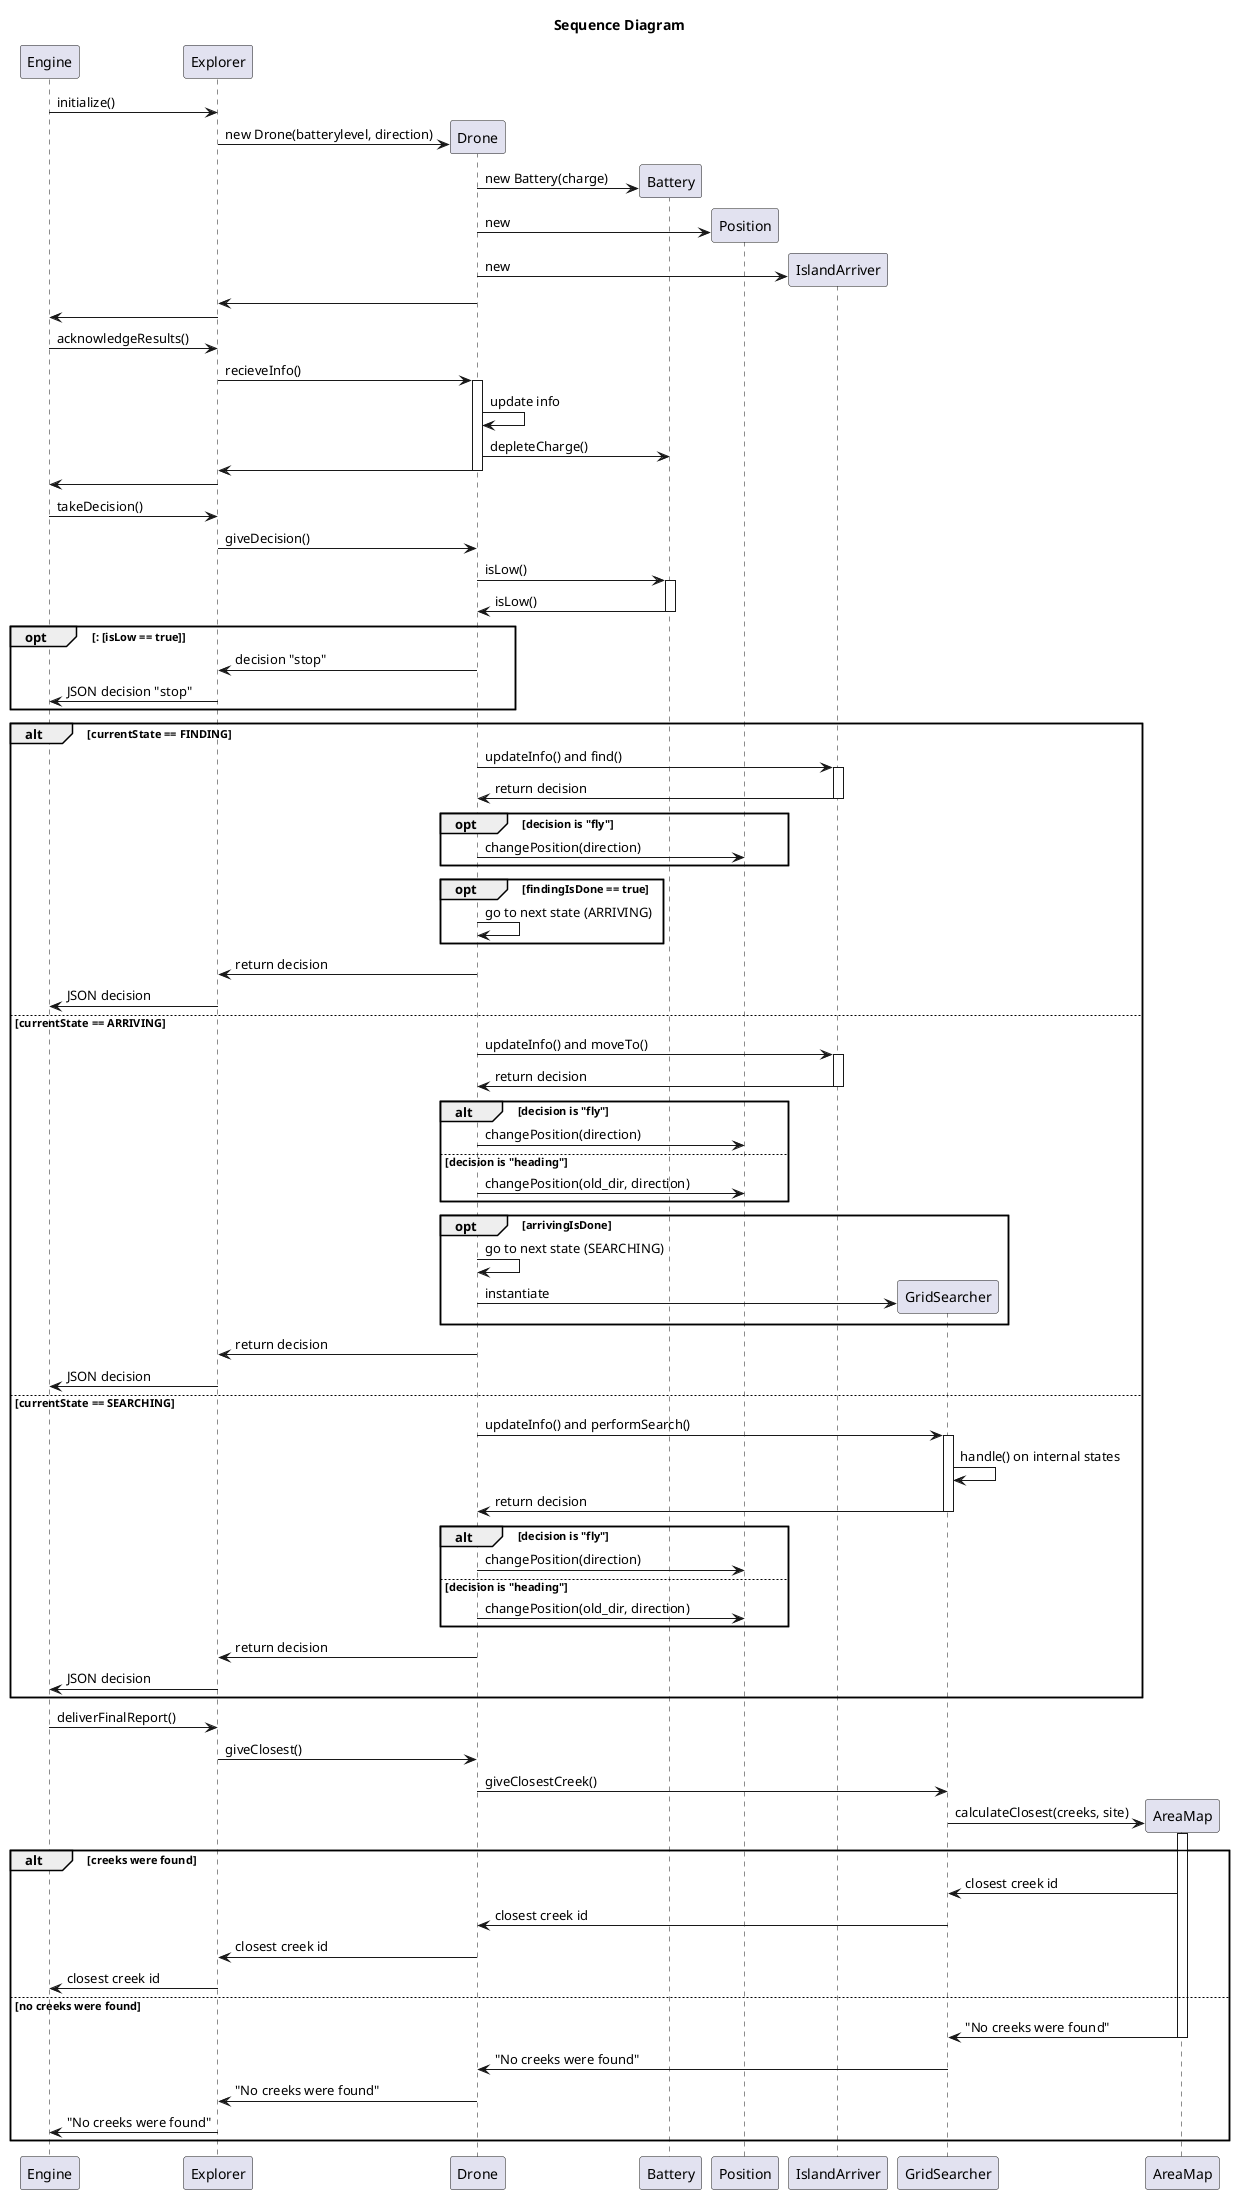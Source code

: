 @startuml Sequence Diagram

title "Sequence Diagram"

participant Engine
participant Explorer

Engine -> Explorer : initialize()
create Drone
Explorer -> Drone : new Drone(batterylevel, direction)
create Battery
Drone -> Battery : new Battery(charge)
create Position
Drone -> Position : new
create IslandArriver
Drone -> IslandArriver : new
Explorer <- Drone
Engine <- Explorer



Engine -> Explorer : acknowledgeResults()
Explorer -> Drone ++ : recieveInfo()
Drone -> Drone : update info
Drone -> Battery : depleteCharge()
Explorer <- Drone --
Engine <- Explorer

Engine -> Explorer : takeDecision()
Explorer -> Drone : giveDecision()
Drone -> Battery ++: isLow()
Drone <- Battery --: isLow()

opt : [isLow == true]
    Explorer <- Drone : decision "stop"
    Engine <- Explorer : JSON decision "stop"
end

alt currentState == FINDING
    Drone -> IslandArriver ++: updateInfo() and find()
    Drone <- IslandArriver --: return decision
    opt decision is "fly"
        Drone -> Position : changePosition(direction)
    end
    opt findingIsDone == true
        Drone -> Drone : go to next state (ARRIVING)
    end
    Explorer <- Drone : return decision
    Engine <- Explorer : JSON decision
else currentState == ARRIVING
    Drone -> IslandArriver ++ : updateInfo() and moveTo()
    Drone <- IslandArriver -- : return decision
    alt decision is "fly"
        Drone -> Position : changePosition(direction)
    else decision is "heading"
        Drone -> Position : changePosition(old_dir, direction)
    end
    opt arrivingIsDone
        Drone -> Drone : go to next state (SEARCHING)
        create GridSearcher
        Drone -> GridSearcher : instantiate
    end
    Explorer <- Drone : return decision
    Engine <- Explorer : JSON decision
else currentState == SEARCHING
    Drone -> GridSearcher ++: updateInfo() and performSearch()
    GridSearcher -> GridSearcher : handle() on internal states
    Drone <- GridSearcher -- : return decision
    alt decision is "fly"
        Drone -> Position : changePosition(direction)
    else decision is "heading"
        Drone -> Position : changePosition(old_dir, direction)
    end
    Explorer <- Drone : return decision
    Engine <- Explorer : JSON decision
end

Engine -> Explorer : deliverFinalReport()
Explorer -> Drone : giveClosest()
Drone -> GridSearcher : giveClosestCreek()
create AreaMap
GridSearcher -> AreaMap ++ : calculateClosest(creeks, site)

alt creeks were found
    GridSearcher <- AreaMap : closest creek id
    Drone <- GridSearcher : closest creek id
    Explorer <- Drone : closest creek id
    Engine <- Explorer : closest creek id
else no creeks were found
    GridSearcher <- AreaMap --: "No creeks were found"
    Drone <- GridSearcher : "No creeks were found"
    Explorer <- Drone : "No creeks were found"
    Engine <- Explorer : "No creeks were found"
end

@enduml